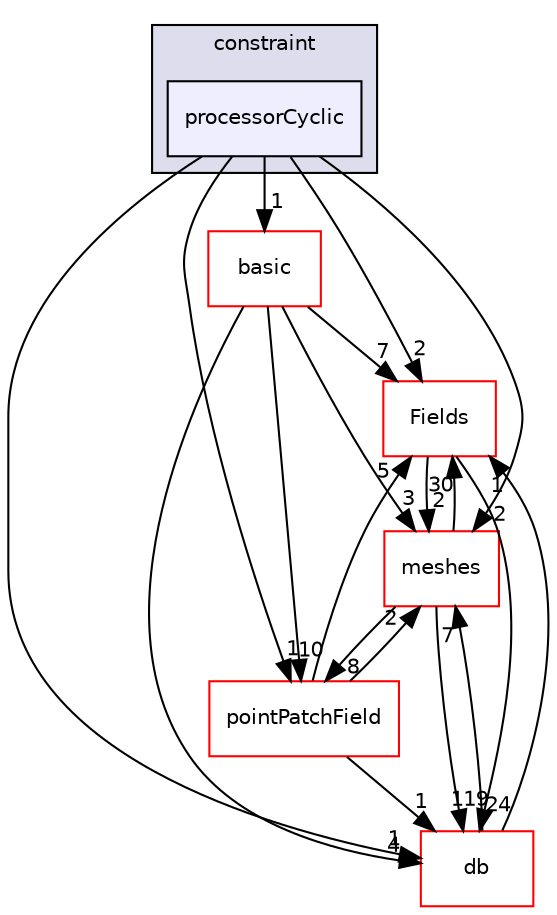 digraph "src/OpenFOAM/fields/pointPatchFields/constraint/processorCyclic" {
  bgcolor=transparent;
  compound=true
  node [ fontsize="10", fontname="Helvetica"];
  edge [ labelfontsize="10", labelfontname="Helvetica"];
  subgraph clusterdir_c29a60990a95f573ba90840ea20f11f4 {
    graph [ bgcolor="#ddddee", pencolor="black", label="constraint" fontname="Helvetica", fontsize="10", URL="dir_c29a60990a95f573ba90840ea20f11f4.html"]
  dir_56172fe811283e8ef7eff1a5ddc4a5a7 [shape=box, label="processorCyclic", style="filled", fillcolor="#eeeeff", pencolor="black", URL="dir_56172fe811283e8ef7eff1a5ddc4a5a7.html"];
  }
  dir_7d364942a13d3ce50f6681364b448a98 [shape=box label="Fields" color="red" URL="dir_7d364942a13d3ce50f6681364b448a98.html"];
  dir_aa2423979fb45fc41c393a5db370ab21 [shape=box label="meshes" color="red" URL="dir_aa2423979fb45fc41c393a5db370ab21.html"];
  dir_63c634f7a7cfd679ac26c67fb30fc32f [shape=box label="db" color="red" URL="dir_63c634f7a7cfd679ac26c67fb30fc32f.html"];
  dir_17a9bfb76e5e1dbc9e2e32285df4aeb8 [shape=box label="pointPatchField" color="red" URL="dir_17a9bfb76e5e1dbc9e2e32285df4aeb8.html"];
  dir_6a30703e73af3ba7ed84ebe53ffd3e12 [shape=box label="basic" color="red" URL="dir_6a30703e73af3ba7ed84ebe53ffd3e12.html"];
  dir_7d364942a13d3ce50f6681364b448a98->dir_aa2423979fb45fc41c393a5db370ab21 [headlabel="2", labeldistance=1.5 headhref="dir_002071_002260.html"];
  dir_7d364942a13d3ce50f6681364b448a98->dir_63c634f7a7cfd679ac26c67fb30fc32f [headlabel="24", labeldistance=1.5 headhref="dir_002071_001985.html"];
  dir_aa2423979fb45fc41c393a5db370ab21->dir_7d364942a13d3ce50f6681364b448a98 [headlabel="30", labeldistance=1.5 headhref="dir_002260_002071.html"];
  dir_aa2423979fb45fc41c393a5db370ab21->dir_63c634f7a7cfd679ac26c67fb30fc32f [headlabel="119", labeldistance=1.5 headhref="dir_002260_001985.html"];
  dir_aa2423979fb45fc41c393a5db370ab21->dir_17a9bfb76e5e1dbc9e2e32285df4aeb8 [headlabel="8", labeldistance=1.5 headhref="dir_002260_002126.html"];
  dir_63c634f7a7cfd679ac26c67fb30fc32f->dir_7d364942a13d3ce50f6681364b448a98 [headlabel="1", labeldistance=1.5 headhref="dir_001985_002071.html"];
  dir_63c634f7a7cfd679ac26c67fb30fc32f->dir_aa2423979fb45fc41c393a5db370ab21 [headlabel="7", labeldistance=1.5 headhref="dir_001985_002260.html"];
  dir_56172fe811283e8ef7eff1a5ddc4a5a7->dir_7d364942a13d3ce50f6681364b448a98 [headlabel="2", labeldistance=1.5 headhref="dir_002116_002071.html"];
  dir_56172fe811283e8ef7eff1a5ddc4a5a7->dir_aa2423979fb45fc41c393a5db370ab21 [headlabel="2", labeldistance=1.5 headhref="dir_002116_002260.html"];
  dir_56172fe811283e8ef7eff1a5ddc4a5a7->dir_63c634f7a7cfd679ac26c67fb30fc32f [headlabel="1", labeldistance=1.5 headhref="dir_002116_001985.html"];
  dir_56172fe811283e8ef7eff1a5ddc4a5a7->dir_17a9bfb76e5e1dbc9e2e32285df4aeb8 [headlabel="1", labeldistance=1.5 headhref="dir_002116_002126.html"];
  dir_56172fe811283e8ef7eff1a5ddc4a5a7->dir_6a30703e73af3ba7ed84ebe53ffd3e12 [headlabel="1", labeldistance=1.5 headhref="dir_002116_002103.html"];
  dir_17a9bfb76e5e1dbc9e2e32285df4aeb8->dir_7d364942a13d3ce50f6681364b448a98 [headlabel="5", labeldistance=1.5 headhref="dir_002126_002071.html"];
  dir_17a9bfb76e5e1dbc9e2e32285df4aeb8->dir_aa2423979fb45fc41c393a5db370ab21 [headlabel="2", labeldistance=1.5 headhref="dir_002126_002260.html"];
  dir_17a9bfb76e5e1dbc9e2e32285df4aeb8->dir_63c634f7a7cfd679ac26c67fb30fc32f [headlabel="1", labeldistance=1.5 headhref="dir_002126_001985.html"];
  dir_6a30703e73af3ba7ed84ebe53ffd3e12->dir_7d364942a13d3ce50f6681364b448a98 [headlabel="7", labeldistance=1.5 headhref="dir_002103_002071.html"];
  dir_6a30703e73af3ba7ed84ebe53ffd3e12->dir_aa2423979fb45fc41c393a5db370ab21 [headlabel="3", labeldistance=1.5 headhref="dir_002103_002260.html"];
  dir_6a30703e73af3ba7ed84ebe53ffd3e12->dir_63c634f7a7cfd679ac26c67fb30fc32f [headlabel="4", labeldistance=1.5 headhref="dir_002103_001985.html"];
  dir_6a30703e73af3ba7ed84ebe53ffd3e12->dir_17a9bfb76e5e1dbc9e2e32285df4aeb8 [headlabel="10", labeldistance=1.5 headhref="dir_002103_002126.html"];
}
